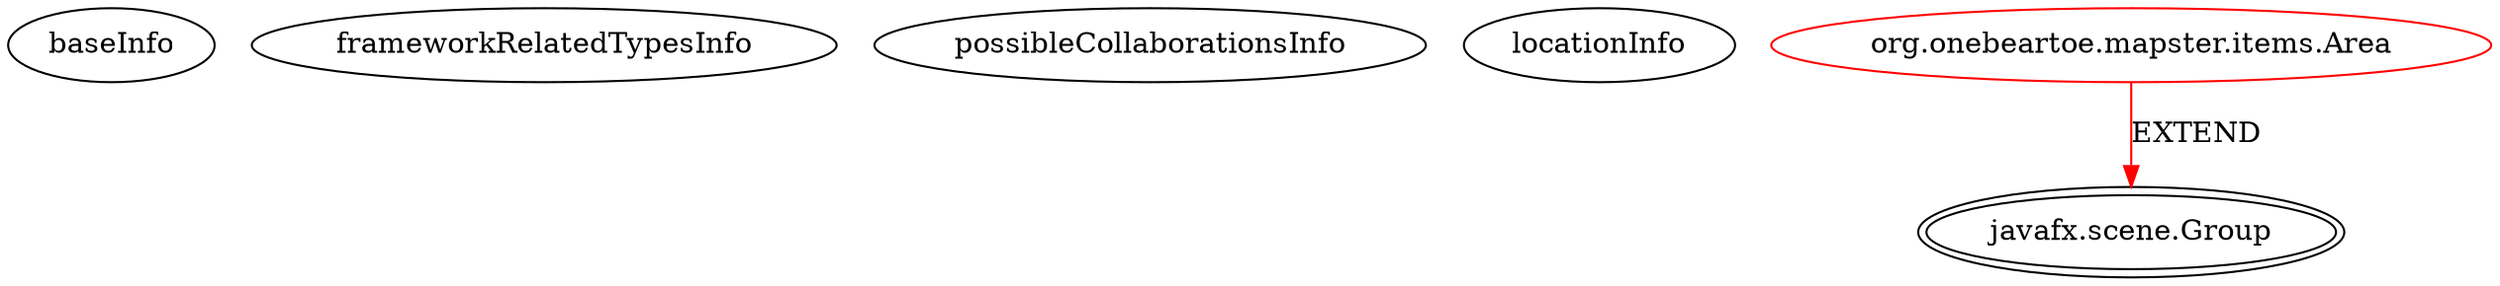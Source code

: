 digraph {
baseInfo[graphId=3809,category="extension_graph",isAnonymous=false,possibleRelation=false]
frameworkRelatedTypesInfo[0="javafx.scene.Group"]
possibleCollaborationsInfo[]
locationInfo[projectName="onebeartoe-parking-lot-availability",filePath="/onebeartoe-parking-lot-availability/parking-lot-availability-master/src/org/onebeartoe/mapster/items/Area.java",contextSignature="Area",graphId="3809"]
0[label="org.onebeartoe.mapster.items.Area",vertexType="ROOT_CLIENT_CLASS_DECLARATION",isFrameworkType=false,color=red]
1[label="javafx.scene.Group",vertexType="FRAMEWORK_CLASS_TYPE",isFrameworkType=true,peripheries=2]
0->1[label="EXTEND",color=red]
}
